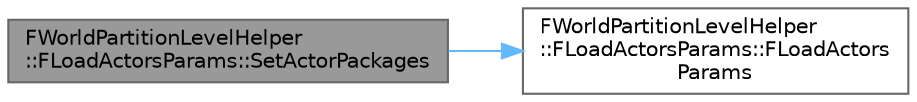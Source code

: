 digraph "FWorldPartitionLevelHelper::FLoadActorsParams::SetActorPackages"
{
 // INTERACTIVE_SVG=YES
 // LATEX_PDF_SIZE
  bgcolor="transparent";
  edge [fontname=Helvetica,fontsize=10,labelfontname=Helvetica,labelfontsize=10];
  node [fontname=Helvetica,fontsize=10,shape=box,height=0.2,width=0.4];
  rankdir="LR";
  Node1 [id="Node000001",label="FWorldPartitionLevelHelper\l::FLoadActorsParams::SetActorPackages",height=0.2,width=0.4,color="gray40", fillcolor="grey60", style="filled", fontcolor="black",tooltip=" "];
  Node1 -> Node2 [id="edge1_Node000001_Node000002",color="steelblue1",style="solid",tooltip=" "];
  Node2 [id="Node000002",label="FWorldPartitionLevelHelper\l::FLoadActorsParams::FLoadActors\lParams",height=0.2,width=0.4,color="grey40", fillcolor="white", style="filled",URL="$d5/d99/structFWorldPartitionLevelHelper_1_1FLoadActorsParams.html#af783d99ffa5473419d09aab62aa650ad",tooltip=" "];
}
